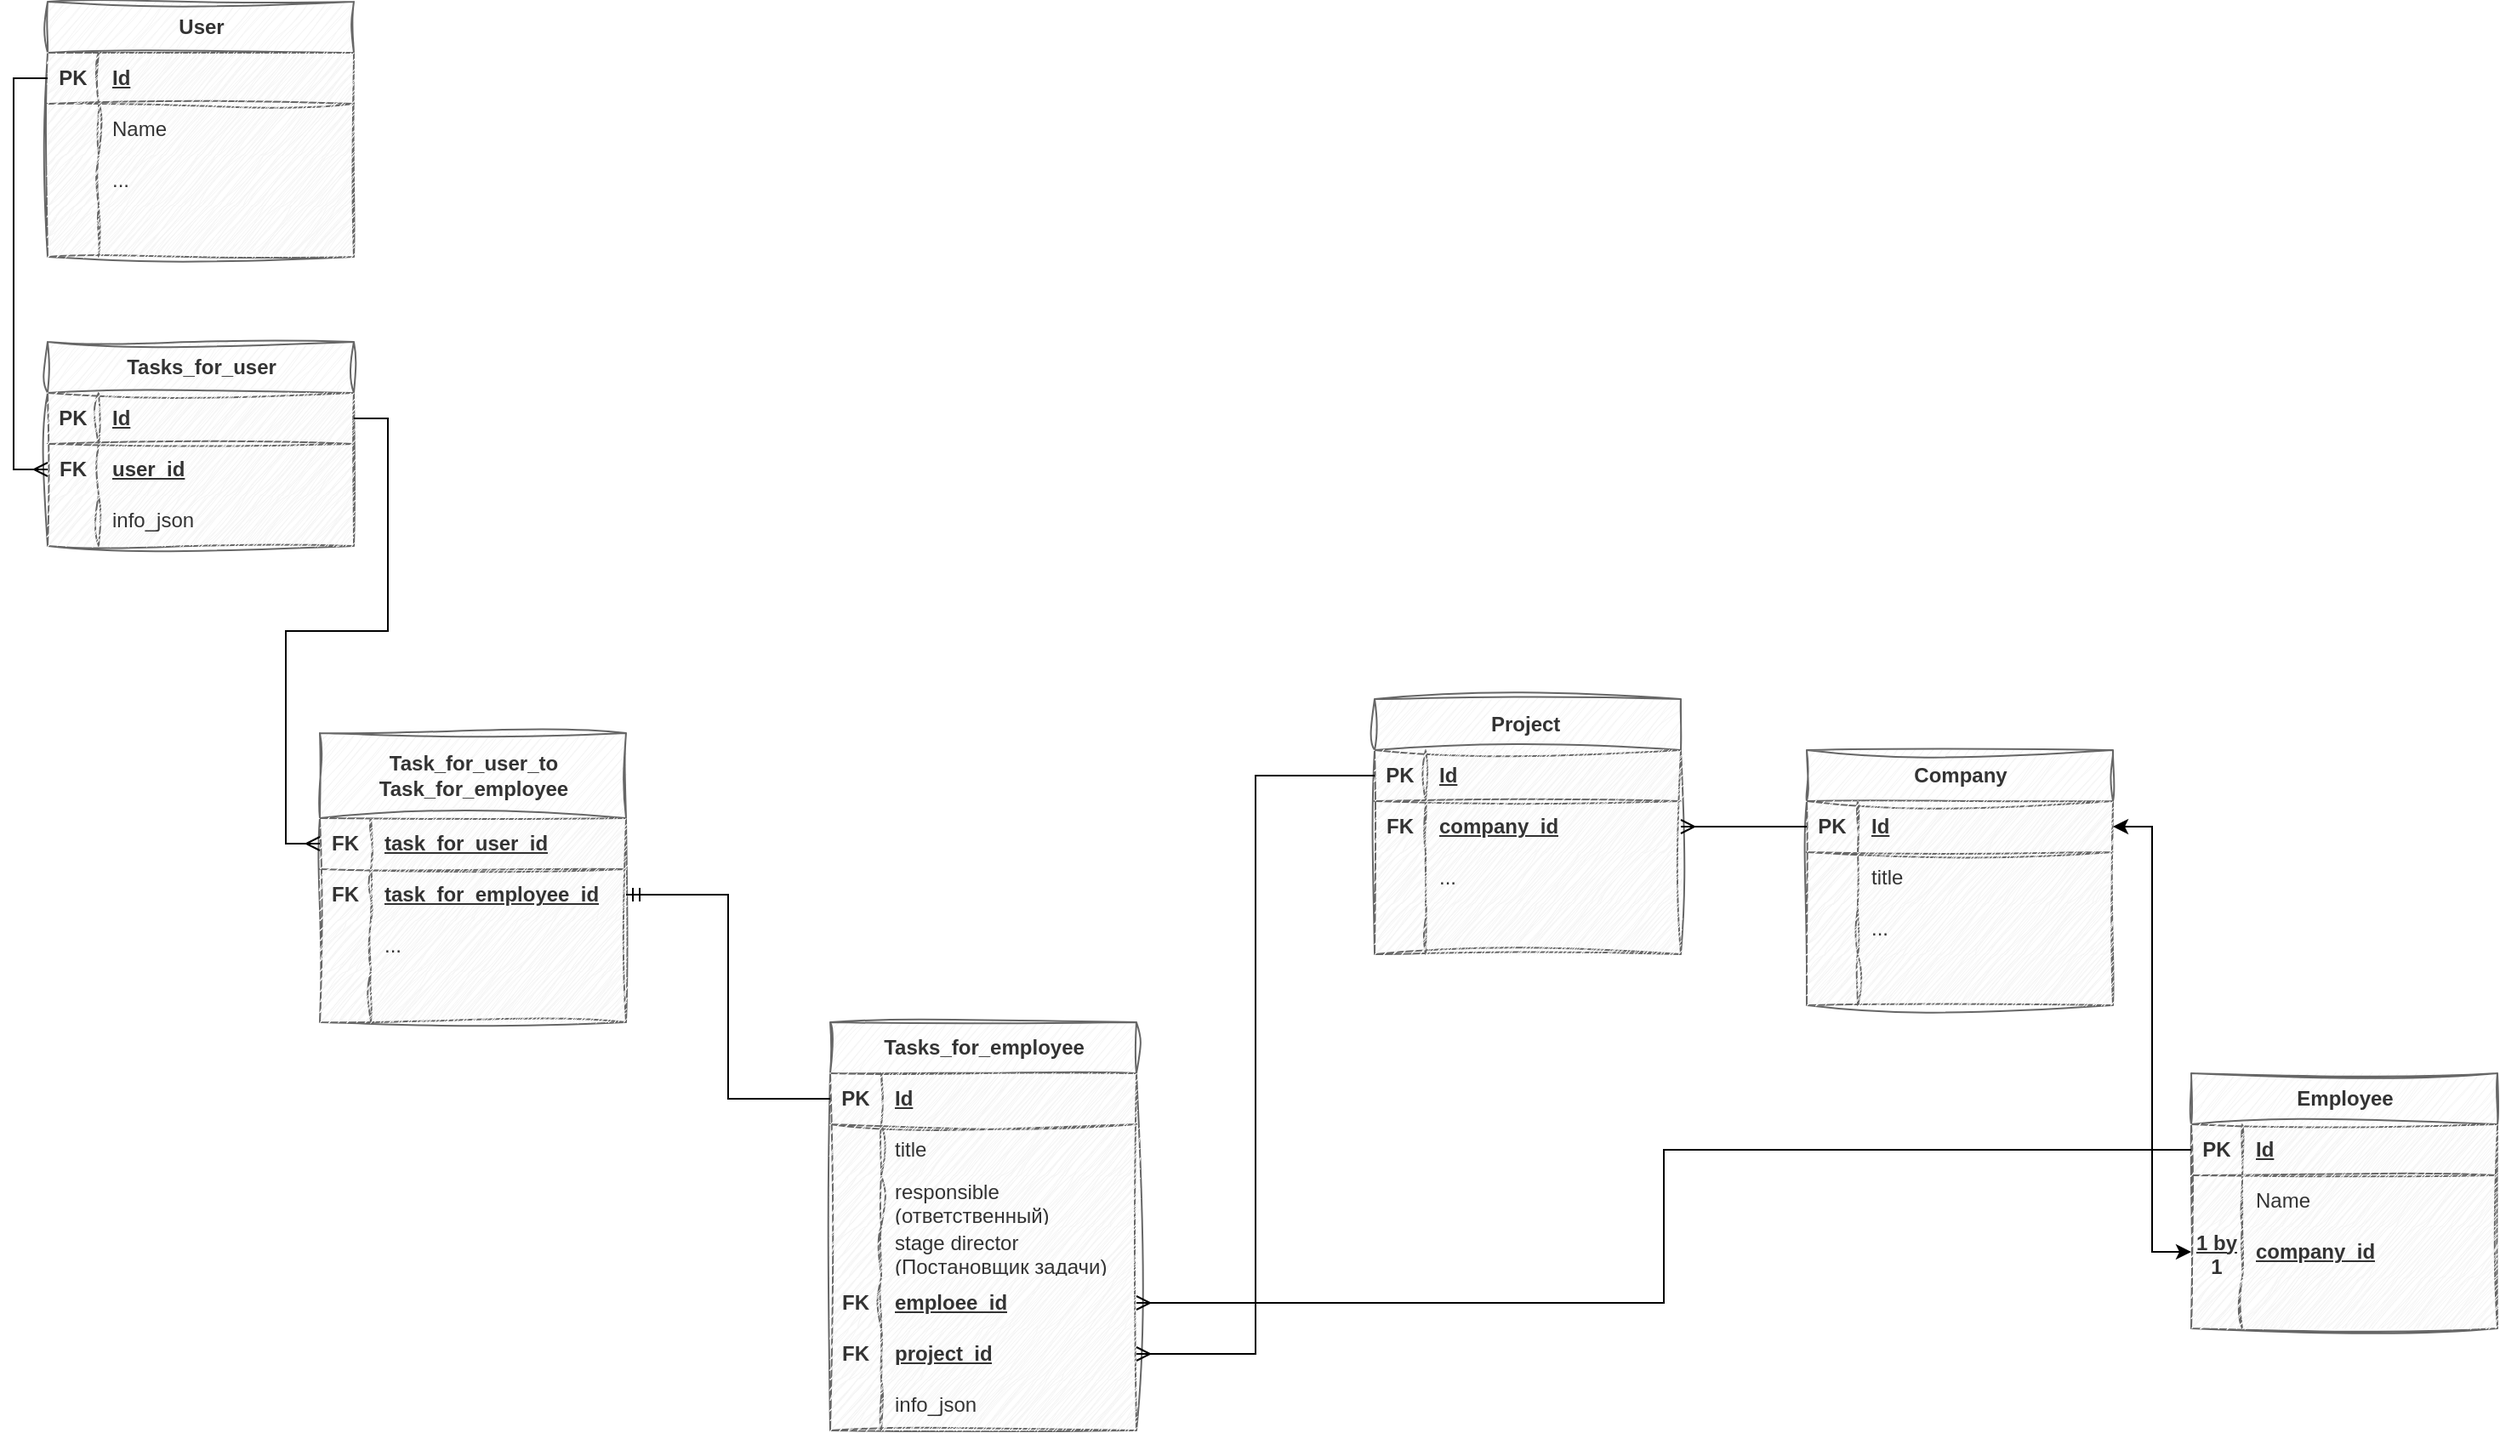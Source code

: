 <mxfile version="22.0.4" type="github">
  <diagram name="Страница — 1" id="aY2zGXCki5zvBB4E1I1_">
    <mxGraphModel dx="1877" dy="542" grid="1" gridSize="10" guides="1" tooltips="1" connect="1" arrows="1" fold="1" page="1" pageScale="1" pageWidth="827" pageHeight="1169" math="0" shadow="0">
      <root>
        <mxCell id="0" />
        <mxCell id="1" parent="0" />
        <mxCell id="N_8_Af2XxbxDRLDLSH2c-1" value="User" style="shape=table;startSize=30;container=1;collapsible=1;childLayout=tableLayout;fixedRows=1;rowLines=0;fontStyle=1;align=center;resizeLast=1;html=1;fillColor=#f5f5f5;fontColor=#333333;strokeColor=#666666;sketch=1;curveFitting=1;jiggle=2;" parent="1" vertex="1">
          <mxGeometry x="-800" y="40" width="180" height="150" as="geometry" />
        </mxCell>
        <mxCell id="N_8_Af2XxbxDRLDLSH2c-2" value="" style="shape=tableRow;horizontal=0;startSize=0;swimlaneHead=0;swimlaneBody=0;collapsible=0;dropTarget=0;points=[[0,0.5],[1,0.5]];portConstraint=eastwest;top=0;left=0;right=0;bottom=1;fillColor=#f5f5f5;fontColor=#333333;strokeColor=#666666;sketch=1;curveFitting=1;jiggle=2;" parent="N_8_Af2XxbxDRLDLSH2c-1" vertex="1">
          <mxGeometry y="30" width="180" height="30" as="geometry" />
        </mxCell>
        <mxCell id="N_8_Af2XxbxDRLDLSH2c-3" value="PK" style="shape=partialRectangle;connectable=0;top=0;left=0;bottom=0;right=0;fontStyle=1;overflow=hidden;whiteSpace=wrap;html=1;fillColor=#f5f5f5;fontColor=#333333;strokeColor=#666666;sketch=1;curveFitting=1;jiggle=2;" parent="N_8_Af2XxbxDRLDLSH2c-2" vertex="1">
          <mxGeometry width="30" height="30" as="geometry">
            <mxRectangle width="30" height="30" as="alternateBounds" />
          </mxGeometry>
        </mxCell>
        <mxCell id="N_8_Af2XxbxDRLDLSH2c-4" value="Id" style="shape=partialRectangle;connectable=0;top=0;left=0;bottom=0;right=0;align=left;spacingLeft=6;fontStyle=5;overflow=hidden;whiteSpace=wrap;html=1;fillColor=#f5f5f5;fontColor=#333333;strokeColor=#666666;sketch=1;curveFitting=1;jiggle=2;" parent="N_8_Af2XxbxDRLDLSH2c-2" vertex="1">
          <mxGeometry x="30" width="150" height="30" as="geometry">
            <mxRectangle width="150" height="30" as="alternateBounds" />
          </mxGeometry>
        </mxCell>
        <mxCell id="N_8_Af2XxbxDRLDLSH2c-5" value="" style="shape=tableRow;horizontal=0;startSize=0;swimlaneHead=0;swimlaneBody=0;collapsible=0;dropTarget=0;points=[[0,0.5],[1,0.5]];portConstraint=eastwest;top=0;left=0;right=0;bottom=0;fillColor=#f5f5f5;fontColor=#333333;strokeColor=#666666;sketch=1;curveFitting=1;jiggle=2;" parent="N_8_Af2XxbxDRLDLSH2c-1" vertex="1">
          <mxGeometry y="60" width="180" height="30" as="geometry" />
        </mxCell>
        <mxCell id="N_8_Af2XxbxDRLDLSH2c-6" value="" style="shape=partialRectangle;connectable=0;top=0;left=0;bottom=0;right=0;editable=1;overflow=hidden;whiteSpace=wrap;html=1;fillColor=#f5f5f5;fontColor=#333333;strokeColor=#666666;sketch=1;curveFitting=1;jiggle=2;" parent="N_8_Af2XxbxDRLDLSH2c-5" vertex="1">
          <mxGeometry width="30" height="30" as="geometry">
            <mxRectangle width="30" height="30" as="alternateBounds" />
          </mxGeometry>
        </mxCell>
        <mxCell id="N_8_Af2XxbxDRLDLSH2c-7" value="Name&amp;nbsp;" style="shape=partialRectangle;connectable=0;top=0;left=0;bottom=0;right=0;align=left;spacingLeft=6;overflow=hidden;whiteSpace=wrap;html=1;fillColor=#f5f5f5;fontColor=#333333;strokeColor=#666666;sketch=1;curveFitting=1;jiggle=2;" parent="N_8_Af2XxbxDRLDLSH2c-5" vertex="1">
          <mxGeometry x="30" width="150" height="30" as="geometry">
            <mxRectangle width="150" height="30" as="alternateBounds" />
          </mxGeometry>
        </mxCell>
        <mxCell id="N_8_Af2XxbxDRLDLSH2c-8" value="" style="shape=tableRow;horizontal=0;startSize=0;swimlaneHead=0;swimlaneBody=0;collapsible=0;dropTarget=0;points=[[0,0.5],[1,0.5]];portConstraint=eastwest;top=0;left=0;right=0;bottom=0;fillColor=#f5f5f5;fontColor=#333333;strokeColor=#666666;sketch=1;curveFitting=1;jiggle=2;" parent="N_8_Af2XxbxDRLDLSH2c-1" vertex="1">
          <mxGeometry y="90" width="180" height="30" as="geometry" />
        </mxCell>
        <mxCell id="N_8_Af2XxbxDRLDLSH2c-9" value="" style="shape=partialRectangle;connectable=0;top=0;left=0;bottom=0;right=0;editable=1;overflow=hidden;whiteSpace=wrap;html=1;fillColor=#f5f5f5;fontColor=#333333;strokeColor=#666666;sketch=1;curveFitting=1;jiggle=2;" parent="N_8_Af2XxbxDRLDLSH2c-8" vertex="1">
          <mxGeometry width="30" height="30" as="geometry">
            <mxRectangle width="30" height="30" as="alternateBounds" />
          </mxGeometry>
        </mxCell>
        <mxCell id="N_8_Af2XxbxDRLDLSH2c-10" value="..." style="shape=partialRectangle;connectable=0;top=0;left=0;bottom=0;right=0;align=left;spacingLeft=6;overflow=hidden;whiteSpace=wrap;html=1;fillColor=#f5f5f5;fontColor=#333333;strokeColor=#666666;sketch=1;curveFitting=1;jiggle=2;" parent="N_8_Af2XxbxDRLDLSH2c-8" vertex="1">
          <mxGeometry x="30" width="150" height="30" as="geometry">
            <mxRectangle width="150" height="30" as="alternateBounds" />
          </mxGeometry>
        </mxCell>
        <mxCell id="N_8_Af2XxbxDRLDLSH2c-11" value="" style="shape=tableRow;horizontal=0;startSize=0;swimlaneHead=0;swimlaneBody=0;collapsible=0;dropTarget=0;points=[[0,0.5],[1,0.5]];portConstraint=eastwest;top=0;left=0;right=0;bottom=0;fillColor=#f5f5f5;fontColor=#333333;strokeColor=#666666;sketch=1;curveFitting=1;jiggle=2;" parent="N_8_Af2XxbxDRLDLSH2c-1" vertex="1">
          <mxGeometry y="120" width="180" height="30" as="geometry" />
        </mxCell>
        <mxCell id="N_8_Af2XxbxDRLDLSH2c-12" value="" style="shape=partialRectangle;connectable=0;top=0;left=0;bottom=0;right=0;editable=1;overflow=hidden;whiteSpace=wrap;html=1;fillColor=#f5f5f5;fontColor=#333333;strokeColor=#666666;sketch=1;curveFitting=1;jiggle=2;" parent="N_8_Af2XxbxDRLDLSH2c-11" vertex="1">
          <mxGeometry width="30" height="30" as="geometry">
            <mxRectangle width="30" height="30" as="alternateBounds" />
          </mxGeometry>
        </mxCell>
        <mxCell id="N_8_Af2XxbxDRLDLSH2c-13" value="" style="shape=partialRectangle;connectable=0;top=0;left=0;bottom=0;right=0;align=left;spacingLeft=6;overflow=hidden;whiteSpace=wrap;html=1;fillColor=#f5f5f5;fontColor=#333333;strokeColor=#666666;sketch=1;curveFitting=1;jiggle=2;" parent="N_8_Af2XxbxDRLDLSH2c-11" vertex="1">
          <mxGeometry x="30" width="150" height="30" as="geometry">
            <mxRectangle width="150" height="30" as="alternateBounds" />
          </mxGeometry>
        </mxCell>
        <mxCell id="N_8_Af2XxbxDRLDLSH2c-14" value="Company" style="shape=table;startSize=30;container=1;collapsible=1;childLayout=tableLayout;fixedRows=1;rowLines=0;fontStyle=1;align=center;resizeLast=1;html=1;fillColor=#f5f5f5;fontColor=#333333;strokeColor=#666666;sketch=1;curveFitting=1;jiggle=2;" parent="1" vertex="1">
          <mxGeometry x="234" y="480" width="180" height="150" as="geometry" />
        </mxCell>
        <mxCell id="N_8_Af2XxbxDRLDLSH2c-15" value="" style="shape=tableRow;horizontal=0;startSize=0;swimlaneHead=0;swimlaneBody=0;collapsible=0;dropTarget=0;points=[[0,0.5],[1,0.5]];portConstraint=eastwest;top=0;left=0;right=0;bottom=1;fillColor=#f5f5f5;fontColor=#333333;strokeColor=#666666;sketch=1;curveFitting=1;jiggle=2;" parent="N_8_Af2XxbxDRLDLSH2c-14" vertex="1">
          <mxGeometry y="30" width="180" height="30" as="geometry" />
        </mxCell>
        <mxCell id="N_8_Af2XxbxDRLDLSH2c-16" value="PK" style="shape=partialRectangle;connectable=0;top=0;left=0;bottom=0;right=0;fontStyle=1;overflow=hidden;whiteSpace=wrap;html=1;fillColor=#f5f5f5;fontColor=#333333;strokeColor=#666666;sketch=1;curveFitting=1;jiggle=2;" parent="N_8_Af2XxbxDRLDLSH2c-15" vertex="1">
          <mxGeometry width="30" height="30" as="geometry">
            <mxRectangle width="30" height="30" as="alternateBounds" />
          </mxGeometry>
        </mxCell>
        <mxCell id="N_8_Af2XxbxDRLDLSH2c-17" value="Id" style="shape=partialRectangle;connectable=0;top=0;left=0;bottom=0;right=0;align=left;spacingLeft=6;fontStyle=5;overflow=hidden;whiteSpace=wrap;html=1;fillColor=#f5f5f5;fontColor=#333333;strokeColor=#666666;sketch=1;curveFitting=1;jiggle=2;" parent="N_8_Af2XxbxDRLDLSH2c-15" vertex="1">
          <mxGeometry x="30" width="150" height="30" as="geometry">
            <mxRectangle width="150" height="30" as="alternateBounds" />
          </mxGeometry>
        </mxCell>
        <mxCell id="N_8_Af2XxbxDRLDLSH2c-18" value="" style="shape=tableRow;horizontal=0;startSize=0;swimlaneHead=0;swimlaneBody=0;collapsible=0;dropTarget=0;points=[[0,0.5],[1,0.5]];portConstraint=eastwest;top=0;left=0;right=0;bottom=0;fillColor=#f5f5f5;fontColor=#333333;strokeColor=#666666;sketch=1;curveFitting=1;jiggle=2;" parent="N_8_Af2XxbxDRLDLSH2c-14" vertex="1">
          <mxGeometry y="60" width="180" height="30" as="geometry" />
        </mxCell>
        <mxCell id="N_8_Af2XxbxDRLDLSH2c-19" value="" style="shape=partialRectangle;connectable=0;top=0;left=0;bottom=0;right=0;editable=1;overflow=hidden;whiteSpace=wrap;html=1;fillColor=#f5f5f5;fontColor=#333333;strokeColor=#666666;sketch=1;curveFitting=1;jiggle=2;" parent="N_8_Af2XxbxDRLDLSH2c-18" vertex="1">
          <mxGeometry width="30" height="30" as="geometry">
            <mxRectangle width="30" height="30" as="alternateBounds" />
          </mxGeometry>
        </mxCell>
        <mxCell id="N_8_Af2XxbxDRLDLSH2c-20" value="title" style="shape=partialRectangle;connectable=0;top=0;left=0;bottom=0;right=0;align=left;spacingLeft=6;overflow=hidden;whiteSpace=wrap;html=1;fillColor=#f5f5f5;fontColor=#333333;strokeColor=#666666;sketch=1;curveFitting=1;jiggle=2;" parent="N_8_Af2XxbxDRLDLSH2c-18" vertex="1">
          <mxGeometry x="30" width="150" height="30" as="geometry">
            <mxRectangle width="150" height="30" as="alternateBounds" />
          </mxGeometry>
        </mxCell>
        <mxCell id="N_8_Af2XxbxDRLDLSH2c-21" value="" style="shape=tableRow;horizontal=0;startSize=0;swimlaneHead=0;swimlaneBody=0;collapsible=0;dropTarget=0;points=[[0,0.5],[1,0.5]];portConstraint=eastwest;top=0;left=0;right=0;bottom=0;fillColor=#f5f5f5;fontColor=#333333;strokeColor=#666666;sketch=1;curveFitting=1;jiggle=2;" parent="N_8_Af2XxbxDRLDLSH2c-14" vertex="1">
          <mxGeometry y="90" width="180" height="30" as="geometry" />
        </mxCell>
        <mxCell id="N_8_Af2XxbxDRLDLSH2c-22" value="" style="shape=partialRectangle;connectable=0;top=0;left=0;bottom=0;right=0;editable=1;overflow=hidden;whiteSpace=wrap;html=1;fillColor=#f5f5f5;fontColor=#333333;strokeColor=#666666;sketch=1;curveFitting=1;jiggle=2;" parent="N_8_Af2XxbxDRLDLSH2c-21" vertex="1">
          <mxGeometry width="30" height="30" as="geometry">
            <mxRectangle width="30" height="30" as="alternateBounds" />
          </mxGeometry>
        </mxCell>
        <mxCell id="N_8_Af2XxbxDRLDLSH2c-23" value="..." style="shape=partialRectangle;connectable=0;top=0;left=0;bottom=0;right=0;align=left;spacingLeft=6;overflow=hidden;whiteSpace=wrap;html=1;fillColor=#f5f5f5;fontColor=#333333;strokeColor=#666666;sketch=1;curveFitting=1;jiggle=2;" parent="N_8_Af2XxbxDRLDLSH2c-21" vertex="1">
          <mxGeometry x="30" width="150" height="30" as="geometry">
            <mxRectangle width="150" height="30" as="alternateBounds" />
          </mxGeometry>
        </mxCell>
        <mxCell id="N_8_Af2XxbxDRLDLSH2c-24" value="" style="shape=tableRow;horizontal=0;startSize=0;swimlaneHead=0;swimlaneBody=0;collapsible=0;dropTarget=0;points=[[0,0.5],[1,0.5]];portConstraint=eastwest;top=0;left=0;right=0;bottom=0;fillColor=#f5f5f5;fontColor=#333333;strokeColor=#666666;sketch=1;curveFitting=1;jiggle=2;" parent="N_8_Af2XxbxDRLDLSH2c-14" vertex="1">
          <mxGeometry y="120" width="180" height="30" as="geometry" />
        </mxCell>
        <mxCell id="N_8_Af2XxbxDRLDLSH2c-25" value="" style="shape=partialRectangle;connectable=0;top=0;left=0;bottom=0;right=0;editable=1;overflow=hidden;whiteSpace=wrap;html=1;fillColor=#f5f5f5;fontColor=#333333;strokeColor=#666666;sketch=1;curveFitting=1;jiggle=2;" parent="N_8_Af2XxbxDRLDLSH2c-24" vertex="1">
          <mxGeometry width="30" height="30" as="geometry">
            <mxRectangle width="30" height="30" as="alternateBounds" />
          </mxGeometry>
        </mxCell>
        <mxCell id="N_8_Af2XxbxDRLDLSH2c-26" value="" style="shape=partialRectangle;connectable=0;top=0;left=0;bottom=0;right=0;align=left;spacingLeft=6;overflow=hidden;whiteSpace=wrap;html=1;fillColor=#f5f5f5;fontColor=#333333;strokeColor=#666666;sketch=1;curveFitting=1;jiggle=2;" parent="N_8_Af2XxbxDRLDLSH2c-24" vertex="1">
          <mxGeometry x="30" width="150" height="30" as="geometry">
            <mxRectangle width="150" height="30" as="alternateBounds" />
          </mxGeometry>
        </mxCell>
        <mxCell id="N_8_Af2XxbxDRLDLSH2c-50" value="Tasks_for_user" style="shape=table;startSize=30;container=1;collapsible=1;childLayout=tableLayout;fixedRows=1;rowLines=0;fontStyle=1;align=center;resizeLast=1;html=1;fillColor=#f5f5f5;fontColor=#333333;strokeColor=#666666;sketch=1;curveFitting=1;jiggle=2;" parent="1" vertex="1">
          <mxGeometry x="-800" y="240" width="180" height="120" as="geometry" />
        </mxCell>
        <mxCell id="N_8_Af2XxbxDRLDLSH2c-51" value="" style="shape=tableRow;horizontal=0;startSize=0;swimlaneHead=0;swimlaneBody=0;collapsible=0;dropTarget=0;points=[[0,0.5],[1,0.5]];portConstraint=eastwest;top=0;left=0;right=0;bottom=1;fillColor=#f5f5f5;fontColor=#333333;strokeColor=#666666;sketch=1;curveFitting=1;jiggle=2;" parent="N_8_Af2XxbxDRLDLSH2c-50" vertex="1">
          <mxGeometry y="30" width="180" height="30" as="geometry" />
        </mxCell>
        <mxCell id="N_8_Af2XxbxDRLDLSH2c-52" value="PK" style="shape=partialRectangle;connectable=0;top=0;left=0;bottom=0;right=0;fontStyle=1;overflow=hidden;whiteSpace=wrap;html=1;fillColor=#f5f5f5;fontColor=#333333;strokeColor=#666666;sketch=1;curveFitting=1;jiggle=2;" parent="N_8_Af2XxbxDRLDLSH2c-51" vertex="1">
          <mxGeometry width="30" height="30" as="geometry">
            <mxRectangle width="30" height="30" as="alternateBounds" />
          </mxGeometry>
        </mxCell>
        <mxCell id="N_8_Af2XxbxDRLDLSH2c-53" value="Id" style="shape=partialRectangle;connectable=0;top=0;left=0;bottom=0;right=0;align=left;spacingLeft=6;fontStyle=5;overflow=hidden;whiteSpace=wrap;html=1;fillColor=#f5f5f5;fontColor=#333333;strokeColor=#666666;sketch=1;curveFitting=1;jiggle=2;" parent="N_8_Af2XxbxDRLDLSH2c-51" vertex="1">
          <mxGeometry x="30" width="150" height="30" as="geometry">
            <mxRectangle width="150" height="30" as="alternateBounds" />
          </mxGeometry>
        </mxCell>
        <mxCell id="N_8_Af2XxbxDRLDLSH2c-92" value="" style="shape=tableRow;horizontal=0;startSize=0;swimlaneHead=0;swimlaneBody=0;collapsible=0;dropTarget=0;points=[[0,0.5],[1,0.5]];portConstraint=eastwest;top=0;left=0;right=0;bottom=0;fillColor=#f5f5f5;fontColor=#333333;strokeColor=#666666;sketch=1;curveFitting=1;jiggle=2;" parent="N_8_Af2XxbxDRLDLSH2c-50" vertex="1">
          <mxGeometry y="60" width="180" height="30" as="geometry" />
        </mxCell>
        <mxCell id="N_8_Af2XxbxDRLDLSH2c-93" value="&lt;b&gt;FK&lt;/b&gt;" style="shape=partialRectangle;connectable=0;top=0;left=0;bottom=0;right=0;editable=1;overflow=hidden;whiteSpace=wrap;html=1;fillColor=#f5f5f5;fontColor=#333333;strokeColor=#666666;sketch=1;curveFitting=1;jiggle=2;" parent="N_8_Af2XxbxDRLDLSH2c-92" vertex="1">
          <mxGeometry width="30" height="30" as="geometry">
            <mxRectangle width="30" height="30" as="alternateBounds" />
          </mxGeometry>
        </mxCell>
        <mxCell id="N_8_Af2XxbxDRLDLSH2c-94" value="&lt;b&gt;&lt;u&gt;user_id&lt;/u&gt;&lt;/b&gt;" style="shape=partialRectangle;connectable=0;top=0;left=0;bottom=0;right=0;align=left;spacingLeft=6;overflow=hidden;whiteSpace=wrap;html=1;fillColor=#f5f5f5;fontColor=#333333;strokeColor=#666666;sketch=1;curveFitting=1;jiggle=2;" parent="N_8_Af2XxbxDRLDLSH2c-92" vertex="1">
          <mxGeometry x="30" width="150" height="30" as="geometry">
            <mxRectangle width="150" height="30" as="alternateBounds" />
          </mxGeometry>
        </mxCell>
        <mxCell id="N_8_Af2XxbxDRLDLSH2c-95" value="" style="shape=tableRow;horizontal=0;startSize=0;swimlaneHead=0;swimlaneBody=0;collapsible=0;dropTarget=0;points=[[0,0.5],[1,0.5]];portConstraint=eastwest;top=0;left=0;right=0;bottom=0;fillColor=#f5f5f5;fontColor=#333333;strokeColor=#666666;sketch=1;curveFitting=1;jiggle=2;" parent="N_8_Af2XxbxDRLDLSH2c-50" vertex="1">
          <mxGeometry y="90" width="180" height="30" as="geometry" />
        </mxCell>
        <mxCell id="N_8_Af2XxbxDRLDLSH2c-96" value="" style="shape=partialRectangle;connectable=0;top=0;left=0;bottom=0;right=0;editable=1;overflow=hidden;whiteSpace=wrap;html=1;fillColor=#f5f5f5;fontColor=#333333;strokeColor=#666666;sketch=1;curveFitting=1;jiggle=2;" parent="N_8_Af2XxbxDRLDLSH2c-95" vertex="1">
          <mxGeometry width="30" height="30" as="geometry">
            <mxRectangle width="30" height="30" as="alternateBounds" />
          </mxGeometry>
        </mxCell>
        <mxCell id="N_8_Af2XxbxDRLDLSH2c-97" value="info_json" style="shape=partialRectangle;connectable=0;top=0;left=0;bottom=0;right=0;align=left;spacingLeft=6;overflow=hidden;whiteSpace=wrap;html=1;fillColor=#f5f5f5;fontColor=#333333;strokeColor=#666666;sketch=1;curveFitting=1;jiggle=2;" parent="N_8_Af2XxbxDRLDLSH2c-95" vertex="1">
          <mxGeometry x="30" width="150" height="30" as="geometry">
            <mxRectangle width="150" height="30" as="alternateBounds" />
          </mxGeometry>
        </mxCell>
        <mxCell id="N_8_Af2XxbxDRLDLSH2c-111" value="Task_for_user_to&lt;br&gt;Task_for_employee" style="shape=table;startSize=50;container=1;collapsible=1;childLayout=tableLayout;fixedRows=1;rowLines=0;fontStyle=1;align=center;resizeLast=1;html=1;fillColor=#f5f5f5;fontColor=#333333;strokeColor=#666666;sketch=1;curveFitting=1;jiggle=2;" parent="1" vertex="1">
          <mxGeometry x="-640" y="470" width="180" height="170" as="geometry" />
        </mxCell>
        <mxCell id="N_8_Af2XxbxDRLDLSH2c-112" value="" style="shape=tableRow;horizontal=0;startSize=0;swimlaneHead=0;swimlaneBody=0;collapsible=0;dropTarget=0;points=[[0,0.5],[1,0.5]];portConstraint=eastwest;top=0;left=0;right=0;bottom=1;fillColor=#f5f5f5;fontColor=#333333;strokeColor=#666666;sketch=1;curveFitting=1;jiggle=2;" parent="N_8_Af2XxbxDRLDLSH2c-111" vertex="1">
          <mxGeometry y="50" width="180" height="30" as="geometry" />
        </mxCell>
        <mxCell id="N_8_Af2XxbxDRLDLSH2c-113" value="FK" style="shape=partialRectangle;connectable=0;top=0;left=0;bottom=0;right=0;fontStyle=1;overflow=hidden;whiteSpace=wrap;html=1;fillColor=#f5f5f5;fontColor=#333333;strokeColor=#666666;sketch=1;curveFitting=1;jiggle=2;" parent="N_8_Af2XxbxDRLDLSH2c-112" vertex="1">
          <mxGeometry width="30" height="30" as="geometry">
            <mxRectangle width="30" height="30" as="alternateBounds" />
          </mxGeometry>
        </mxCell>
        <mxCell id="N_8_Af2XxbxDRLDLSH2c-114" value="task_for_user_id" style="shape=partialRectangle;connectable=0;top=0;left=0;bottom=0;right=0;align=left;spacingLeft=6;fontStyle=5;overflow=hidden;whiteSpace=wrap;html=1;fillColor=#f5f5f5;fontColor=#333333;strokeColor=#666666;sketch=1;curveFitting=1;jiggle=2;" parent="N_8_Af2XxbxDRLDLSH2c-112" vertex="1">
          <mxGeometry x="30" width="150" height="30" as="geometry">
            <mxRectangle width="150" height="30" as="alternateBounds" />
          </mxGeometry>
        </mxCell>
        <mxCell id="N_8_Af2XxbxDRLDLSH2c-115" value="" style="shape=tableRow;horizontal=0;startSize=0;swimlaneHead=0;swimlaneBody=0;collapsible=0;dropTarget=0;points=[[0,0.5],[1,0.5]];portConstraint=eastwest;top=0;left=0;right=0;bottom=0;fillColor=#f5f5f5;fontColor=#333333;strokeColor=#666666;sketch=1;curveFitting=1;jiggle=2;" parent="N_8_Af2XxbxDRLDLSH2c-111" vertex="1">
          <mxGeometry y="80" width="180" height="30" as="geometry" />
        </mxCell>
        <mxCell id="N_8_Af2XxbxDRLDLSH2c-116" value="&lt;b&gt;FK&lt;/b&gt;" style="shape=partialRectangle;connectable=0;top=0;left=0;bottom=0;right=0;editable=1;overflow=hidden;whiteSpace=wrap;html=1;fillColor=#f5f5f5;fontColor=#333333;strokeColor=#666666;sketch=1;curveFitting=1;jiggle=2;" parent="N_8_Af2XxbxDRLDLSH2c-115" vertex="1">
          <mxGeometry width="30" height="30" as="geometry">
            <mxRectangle width="30" height="30" as="alternateBounds" />
          </mxGeometry>
        </mxCell>
        <mxCell id="N_8_Af2XxbxDRLDLSH2c-117" value="&lt;b&gt;&lt;u&gt;task_for_employee_id&lt;/u&gt;&lt;/b&gt;" style="shape=partialRectangle;connectable=0;top=0;left=0;bottom=0;right=0;align=left;spacingLeft=6;overflow=hidden;whiteSpace=wrap;html=1;fillColor=#f5f5f5;fontColor=#333333;strokeColor=#666666;sketch=1;curveFitting=1;jiggle=2;" parent="N_8_Af2XxbxDRLDLSH2c-115" vertex="1">
          <mxGeometry x="30" width="150" height="30" as="geometry">
            <mxRectangle width="150" height="30" as="alternateBounds" />
          </mxGeometry>
        </mxCell>
        <mxCell id="N_8_Af2XxbxDRLDLSH2c-118" value="" style="shape=tableRow;horizontal=0;startSize=0;swimlaneHead=0;swimlaneBody=0;collapsible=0;dropTarget=0;points=[[0,0.5],[1,0.5]];portConstraint=eastwest;top=0;left=0;right=0;bottom=0;fillColor=#f5f5f5;fontColor=#333333;strokeColor=#666666;sketch=1;curveFitting=1;jiggle=2;" parent="N_8_Af2XxbxDRLDLSH2c-111" vertex="1">
          <mxGeometry y="110" width="180" height="30" as="geometry" />
        </mxCell>
        <mxCell id="N_8_Af2XxbxDRLDLSH2c-119" value="" style="shape=partialRectangle;connectable=0;top=0;left=0;bottom=0;right=0;editable=1;overflow=hidden;whiteSpace=wrap;html=1;fillColor=#f5f5f5;fontColor=#333333;strokeColor=#666666;sketch=1;curveFitting=1;jiggle=2;" parent="N_8_Af2XxbxDRLDLSH2c-118" vertex="1">
          <mxGeometry width="30" height="30" as="geometry">
            <mxRectangle width="30" height="30" as="alternateBounds" />
          </mxGeometry>
        </mxCell>
        <mxCell id="N_8_Af2XxbxDRLDLSH2c-120" value="..." style="shape=partialRectangle;connectable=0;top=0;left=0;bottom=0;right=0;align=left;spacingLeft=6;overflow=hidden;whiteSpace=wrap;html=1;fillColor=#f5f5f5;fontColor=#333333;strokeColor=#666666;sketch=1;curveFitting=1;jiggle=2;" parent="N_8_Af2XxbxDRLDLSH2c-118" vertex="1">
          <mxGeometry x="30" width="150" height="30" as="geometry">
            <mxRectangle width="150" height="30" as="alternateBounds" />
          </mxGeometry>
        </mxCell>
        <mxCell id="N_8_Af2XxbxDRLDLSH2c-121" value="" style="shape=tableRow;horizontal=0;startSize=0;swimlaneHead=0;swimlaneBody=0;collapsible=0;dropTarget=0;points=[[0,0.5],[1,0.5]];portConstraint=eastwest;top=0;left=0;right=0;bottom=0;fillColor=#f5f5f5;fontColor=#333333;strokeColor=#666666;sketch=1;curveFitting=1;jiggle=2;" parent="N_8_Af2XxbxDRLDLSH2c-111" vertex="1">
          <mxGeometry y="140" width="180" height="30" as="geometry" />
        </mxCell>
        <mxCell id="N_8_Af2XxbxDRLDLSH2c-122" value="" style="shape=partialRectangle;connectable=0;top=0;left=0;bottom=0;right=0;editable=1;overflow=hidden;whiteSpace=wrap;html=1;fillColor=#f5f5f5;fontColor=#333333;strokeColor=#666666;sketch=1;curveFitting=1;jiggle=2;" parent="N_8_Af2XxbxDRLDLSH2c-121" vertex="1">
          <mxGeometry width="30" height="30" as="geometry">
            <mxRectangle width="30" height="30" as="alternateBounds" />
          </mxGeometry>
        </mxCell>
        <mxCell id="N_8_Af2XxbxDRLDLSH2c-123" value="" style="shape=partialRectangle;connectable=0;top=0;left=0;bottom=0;right=0;align=left;spacingLeft=6;overflow=hidden;whiteSpace=wrap;html=1;fillColor=#f5f5f5;fontColor=#333333;strokeColor=#666666;sketch=1;curveFitting=1;jiggle=2;" parent="N_8_Af2XxbxDRLDLSH2c-121" vertex="1">
          <mxGeometry x="30" width="150" height="30" as="geometry">
            <mxRectangle width="150" height="30" as="alternateBounds" />
          </mxGeometry>
        </mxCell>
        <mxCell id="N_8_Af2XxbxDRLDLSH2c-129" value="Project&amp;nbsp;" style="shape=table;startSize=30;container=1;collapsible=1;childLayout=tableLayout;fixedRows=1;rowLines=0;fontStyle=1;align=center;resizeLast=1;html=1;fillColor=#f5f5f5;fontColor=#333333;strokeColor=#666666;sketch=1;curveFitting=1;jiggle=2;" parent="1" vertex="1">
          <mxGeometry x="-20" y="450" width="180" height="150" as="geometry" />
        </mxCell>
        <mxCell id="N_8_Af2XxbxDRLDLSH2c-130" value="" style="shape=tableRow;horizontal=0;startSize=0;swimlaneHead=0;swimlaneBody=0;collapsible=0;dropTarget=0;points=[[0,0.5],[1,0.5]];portConstraint=eastwest;top=0;left=0;right=0;bottom=1;fillColor=#f5f5f5;fontColor=#333333;strokeColor=#666666;sketch=1;curveFitting=1;jiggle=2;" parent="N_8_Af2XxbxDRLDLSH2c-129" vertex="1">
          <mxGeometry y="30" width="180" height="30" as="geometry" />
        </mxCell>
        <mxCell id="N_8_Af2XxbxDRLDLSH2c-131" value="PK" style="shape=partialRectangle;connectable=0;top=0;left=0;bottom=0;right=0;fontStyle=1;overflow=hidden;whiteSpace=wrap;html=1;fillColor=#f5f5f5;fontColor=#333333;strokeColor=#666666;sketch=1;curveFitting=1;jiggle=2;" parent="N_8_Af2XxbxDRLDLSH2c-130" vertex="1">
          <mxGeometry width="30" height="30" as="geometry">
            <mxRectangle width="30" height="30" as="alternateBounds" />
          </mxGeometry>
        </mxCell>
        <mxCell id="N_8_Af2XxbxDRLDLSH2c-132" value="Id" style="shape=partialRectangle;connectable=0;top=0;left=0;bottom=0;right=0;align=left;spacingLeft=6;fontStyle=5;overflow=hidden;whiteSpace=wrap;html=1;fillColor=#f5f5f5;fontColor=#333333;strokeColor=#666666;sketch=1;curveFitting=1;jiggle=2;" parent="N_8_Af2XxbxDRLDLSH2c-130" vertex="1">
          <mxGeometry x="30" width="150" height="30" as="geometry">
            <mxRectangle width="150" height="30" as="alternateBounds" />
          </mxGeometry>
        </mxCell>
        <mxCell id="N_8_Af2XxbxDRLDLSH2c-133" value="" style="shape=tableRow;horizontal=0;startSize=0;swimlaneHead=0;swimlaneBody=0;collapsible=0;dropTarget=0;points=[[0,0.5],[1,0.5]];portConstraint=eastwest;top=0;left=0;right=0;bottom=0;fillColor=#f5f5f5;fontColor=#333333;strokeColor=#666666;sketch=1;curveFitting=1;jiggle=2;" parent="N_8_Af2XxbxDRLDLSH2c-129" vertex="1">
          <mxGeometry y="60" width="180" height="30" as="geometry" />
        </mxCell>
        <mxCell id="N_8_Af2XxbxDRLDLSH2c-134" value="&lt;b&gt;FK&lt;/b&gt;" style="shape=partialRectangle;connectable=0;top=0;left=0;bottom=0;right=0;editable=1;overflow=hidden;whiteSpace=wrap;html=1;fillColor=#f5f5f5;fontColor=#333333;strokeColor=#666666;sketch=1;curveFitting=1;jiggle=2;" parent="N_8_Af2XxbxDRLDLSH2c-133" vertex="1">
          <mxGeometry width="30" height="30" as="geometry">
            <mxRectangle width="30" height="30" as="alternateBounds" />
          </mxGeometry>
        </mxCell>
        <mxCell id="N_8_Af2XxbxDRLDLSH2c-135" value="&lt;b&gt;&lt;u&gt;company_id&lt;/u&gt;&lt;/b&gt;" style="shape=partialRectangle;connectable=0;top=0;left=0;bottom=0;right=0;align=left;spacingLeft=6;overflow=hidden;whiteSpace=wrap;html=1;fillColor=#f5f5f5;fontColor=#333333;strokeColor=#666666;sketch=1;curveFitting=1;jiggle=2;" parent="N_8_Af2XxbxDRLDLSH2c-133" vertex="1">
          <mxGeometry x="30" width="150" height="30" as="geometry">
            <mxRectangle width="150" height="30" as="alternateBounds" />
          </mxGeometry>
        </mxCell>
        <mxCell id="N_8_Af2XxbxDRLDLSH2c-136" value="" style="shape=tableRow;horizontal=0;startSize=0;swimlaneHead=0;swimlaneBody=0;collapsible=0;dropTarget=0;points=[[0,0.5],[1,0.5]];portConstraint=eastwest;top=0;left=0;right=0;bottom=0;fillColor=#f5f5f5;fontColor=#333333;strokeColor=#666666;sketch=1;curveFitting=1;jiggle=2;" parent="N_8_Af2XxbxDRLDLSH2c-129" vertex="1">
          <mxGeometry y="90" width="180" height="30" as="geometry" />
        </mxCell>
        <mxCell id="N_8_Af2XxbxDRLDLSH2c-137" value="" style="shape=partialRectangle;connectable=0;top=0;left=0;bottom=0;right=0;editable=1;overflow=hidden;whiteSpace=wrap;html=1;fillColor=#f5f5f5;fontColor=#333333;strokeColor=#666666;sketch=1;curveFitting=1;jiggle=2;" parent="N_8_Af2XxbxDRLDLSH2c-136" vertex="1">
          <mxGeometry width="30" height="30" as="geometry">
            <mxRectangle width="30" height="30" as="alternateBounds" />
          </mxGeometry>
        </mxCell>
        <mxCell id="N_8_Af2XxbxDRLDLSH2c-138" value="..." style="shape=partialRectangle;connectable=0;top=0;left=0;bottom=0;right=0;align=left;spacingLeft=6;overflow=hidden;whiteSpace=wrap;html=1;fillColor=#f5f5f5;fontColor=#333333;strokeColor=#666666;sketch=1;curveFitting=1;jiggle=2;" parent="N_8_Af2XxbxDRLDLSH2c-136" vertex="1">
          <mxGeometry x="30" width="150" height="30" as="geometry">
            <mxRectangle width="150" height="30" as="alternateBounds" />
          </mxGeometry>
        </mxCell>
        <mxCell id="N_8_Af2XxbxDRLDLSH2c-139" value="" style="shape=tableRow;horizontal=0;startSize=0;swimlaneHead=0;swimlaneBody=0;collapsible=0;dropTarget=0;points=[[0,0.5],[1,0.5]];portConstraint=eastwest;top=0;left=0;right=0;bottom=0;fillColor=#f5f5f5;fontColor=#333333;strokeColor=#666666;sketch=1;curveFitting=1;jiggle=2;" parent="N_8_Af2XxbxDRLDLSH2c-129" vertex="1">
          <mxGeometry y="120" width="180" height="30" as="geometry" />
        </mxCell>
        <mxCell id="N_8_Af2XxbxDRLDLSH2c-140" value="" style="shape=partialRectangle;connectable=0;top=0;left=0;bottom=0;right=0;editable=1;overflow=hidden;whiteSpace=wrap;html=1;fillColor=#f5f5f5;fontColor=#333333;strokeColor=#666666;sketch=1;curveFitting=1;jiggle=2;" parent="N_8_Af2XxbxDRLDLSH2c-139" vertex="1">
          <mxGeometry width="30" height="30" as="geometry">
            <mxRectangle width="30" height="30" as="alternateBounds" />
          </mxGeometry>
        </mxCell>
        <mxCell id="N_8_Af2XxbxDRLDLSH2c-141" value="" style="shape=partialRectangle;connectable=0;top=0;left=0;bottom=0;right=0;align=left;spacingLeft=6;overflow=hidden;whiteSpace=wrap;html=1;fillColor=#f5f5f5;fontColor=#333333;strokeColor=#666666;sketch=1;curveFitting=1;jiggle=2;" parent="N_8_Af2XxbxDRLDLSH2c-139" vertex="1">
          <mxGeometry x="30" width="150" height="30" as="geometry">
            <mxRectangle width="150" height="30" as="alternateBounds" />
          </mxGeometry>
        </mxCell>
        <mxCell id="N_8_Af2XxbxDRLDLSH2c-144" style="edgeStyle=orthogonalEdgeStyle;rounded=0;orthogonalLoop=1;jettySize=auto;html=1;entryX=1;entryY=0.5;entryDx=0;entryDy=0;endArrow=ERmany;endFill=0;" parent="1" source="N_8_Af2XxbxDRLDLSH2c-15" target="N_8_Af2XxbxDRLDLSH2c-133" edge="1">
          <mxGeometry relative="1" as="geometry" />
        </mxCell>
        <mxCell id="F6FM1SczQrT-OryDSkxw-5" value="Employee" style="shape=table;startSize=30;container=1;collapsible=1;childLayout=tableLayout;fixedRows=1;rowLines=0;fontStyle=1;align=center;resizeLast=1;html=1;fillColor=#f5f5f5;fontColor=#333333;strokeColor=#666666;sketch=1;curveFitting=1;jiggle=2;" vertex="1" parent="1">
          <mxGeometry x="460" y="670" width="180" height="150" as="geometry" />
        </mxCell>
        <mxCell id="F6FM1SczQrT-OryDSkxw-6" value="" style="shape=tableRow;horizontal=0;startSize=0;swimlaneHead=0;swimlaneBody=0;collapsible=0;dropTarget=0;points=[[0,0.5],[1,0.5]];portConstraint=eastwest;top=0;left=0;right=0;bottom=1;fillColor=#f5f5f5;fontColor=#333333;strokeColor=#666666;sketch=1;curveFitting=1;jiggle=2;" vertex="1" parent="F6FM1SczQrT-OryDSkxw-5">
          <mxGeometry y="30" width="180" height="30" as="geometry" />
        </mxCell>
        <mxCell id="F6FM1SczQrT-OryDSkxw-7" value="PK" style="shape=partialRectangle;connectable=0;top=0;left=0;bottom=0;right=0;fontStyle=1;overflow=hidden;whiteSpace=wrap;html=1;fillColor=#f5f5f5;fontColor=#333333;strokeColor=#666666;sketch=1;curveFitting=1;jiggle=2;" vertex="1" parent="F6FM1SczQrT-OryDSkxw-6">
          <mxGeometry width="30" height="30" as="geometry">
            <mxRectangle width="30" height="30" as="alternateBounds" />
          </mxGeometry>
        </mxCell>
        <mxCell id="F6FM1SczQrT-OryDSkxw-8" value="Id" style="shape=partialRectangle;connectable=0;top=0;left=0;bottom=0;right=0;align=left;spacingLeft=6;fontStyle=5;overflow=hidden;whiteSpace=wrap;html=1;fillColor=#f5f5f5;fontColor=#333333;strokeColor=#666666;sketch=1;curveFitting=1;jiggle=2;" vertex="1" parent="F6FM1SczQrT-OryDSkxw-6">
          <mxGeometry x="30" width="150" height="30" as="geometry">
            <mxRectangle width="150" height="30" as="alternateBounds" />
          </mxGeometry>
        </mxCell>
        <mxCell id="F6FM1SczQrT-OryDSkxw-9" value="" style="shape=tableRow;horizontal=0;startSize=0;swimlaneHead=0;swimlaneBody=0;collapsible=0;dropTarget=0;points=[[0,0.5],[1,0.5]];portConstraint=eastwest;top=0;left=0;right=0;bottom=0;fillColor=#f5f5f5;fontColor=#333333;strokeColor=#666666;sketch=1;curveFitting=1;jiggle=2;" vertex="1" parent="F6FM1SczQrT-OryDSkxw-5">
          <mxGeometry y="60" width="180" height="30" as="geometry" />
        </mxCell>
        <mxCell id="F6FM1SczQrT-OryDSkxw-10" value="" style="shape=partialRectangle;connectable=0;top=0;left=0;bottom=0;right=0;editable=1;overflow=hidden;whiteSpace=wrap;html=1;fillColor=#f5f5f5;fontColor=#333333;strokeColor=#666666;sketch=1;curveFitting=1;jiggle=2;" vertex="1" parent="F6FM1SczQrT-OryDSkxw-9">
          <mxGeometry width="30" height="30" as="geometry">
            <mxRectangle width="30" height="30" as="alternateBounds" />
          </mxGeometry>
        </mxCell>
        <mxCell id="F6FM1SczQrT-OryDSkxw-11" value="Name&amp;nbsp;" style="shape=partialRectangle;connectable=0;top=0;left=0;bottom=0;right=0;align=left;spacingLeft=6;overflow=hidden;whiteSpace=wrap;html=1;fillColor=#f5f5f5;fontColor=#333333;strokeColor=#666666;sketch=1;curveFitting=1;jiggle=2;" vertex="1" parent="F6FM1SczQrT-OryDSkxw-9">
          <mxGeometry x="30" width="150" height="30" as="geometry">
            <mxRectangle width="150" height="30" as="alternateBounds" />
          </mxGeometry>
        </mxCell>
        <mxCell id="F6FM1SczQrT-OryDSkxw-12" value="" style="shape=tableRow;horizontal=0;startSize=0;swimlaneHead=0;swimlaneBody=0;collapsible=0;dropTarget=0;points=[[0,0.5],[1,0.5]];portConstraint=eastwest;top=0;left=0;right=0;bottom=0;fillColor=#f5f5f5;fontColor=#333333;strokeColor=#666666;sketch=1;curveFitting=1;jiggle=2;" vertex="1" parent="F6FM1SczQrT-OryDSkxw-5">
          <mxGeometry y="90" width="180" height="30" as="geometry" />
        </mxCell>
        <mxCell id="F6FM1SczQrT-OryDSkxw-13" value="&lt;b&gt;&lt;u&gt;1 by 1&lt;/u&gt;&lt;/b&gt;" style="shape=partialRectangle;connectable=0;top=0;left=0;bottom=0;right=0;editable=1;overflow=hidden;whiteSpace=wrap;html=1;fillColor=#f5f5f5;fontColor=#333333;strokeColor=#666666;sketch=1;curveFitting=1;jiggle=2;" vertex="1" parent="F6FM1SczQrT-OryDSkxw-12">
          <mxGeometry width="30" height="30" as="geometry">
            <mxRectangle width="30" height="30" as="alternateBounds" />
          </mxGeometry>
        </mxCell>
        <mxCell id="F6FM1SczQrT-OryDSkxw-14" value="&lt;b&gt;&lt;u&gt;company_id&lt;/u&gt;&lt;/b&gt;" style="shape=partialRectangle;connectable=0;top=0;left=0;bottom=0;right=0;align=left;spacingLeft=6;overflow=hidden;whiteSpace=wrap;html=1;fillColor=#f5f5f5;fontColor=#333333;strokeColor=#666666;sketch=1;curveFitting=1;jiggle=2;" vertex="1" parent="F6FM1SczQrT-OryDSkxw-12">
          <mxGeometry x="30" width="150" height="30" as="geometry">
            <mxRectangle width="150" height="30" as="alternateBounds" />
          </mxGeometry>
        </mxCell>
        <mxCell id="F6FM1SczQrT-OryDSkxw-15" value="" style="shape=tableRow;horizontal=0;startSize=0;swimlaneHead=0;swimlaneBody=0;collapsible=0;dropTarget=0;points=[[0,0.5],[1,0.5]];portConstraint=eastwest;top=0;left=0;right=0;bottom=0;fillColor=#f5f5f5;fontColor=#333333;strokeColor=#666666;sketch=1;curveFitting=1;jiggle=2;" vertex="1" parent="F6FM1SczQrT-OryDSkxw-5">
          <mxGeometry y="120" width="180" height="30" as="geometry" />
        </mxCell>
        <mxCell id="F6FM1SczQrT-OryDSkxw-16" value="" style="shape=partialRectangle;connectable=0;top=0;left=0;bottom=0;right=0;editable=1;overflow=hidden;whiteSpace=wrap;html=1;fillColor=#f5f5f5;fontColor=#333333;strokeColor=#666666;sketch=1;curveFitting=1;jiggle=2;" vertex="1" parent="F6FM1SczQrT-OryDSkxw-15">
          <mxGeometry width="30" height="30" as="geometry">
            <mxRectangle width="30" height="30" as="alternateBounds" />
          </mxGeometry>
        </mxCell>
        <mxCell id="F6FM1SczQrT-OryDSkxw-17" value="" style="shape=partialRectangle;connectable=0;top=0;left=0;bottom=0;right=0;align=left;spacingLeft=6;overflow=hidden;whiteSpace=wrap;html=1;fillColor=#f5f5f5;fontColor=#333333;strokeColor=#666666;sketch=1;curveFitting=1;jiggle=2;" vertex="1" parent="F6FM1SczQrT-OryDSkxw-15">
          <mxGeometry x="30" width="150" height="30" as="geometry">
            <mxRectangle width="150" height="30" as="alternateBounds" />
          </mxGeometry>
        </mxCell>
        <mxCell id="F6FM1SczQrT-OryDSkxw-32" style="edgeStyle=orthogonalEdgeStyle;rounded=0;orthogonalLoop=1;jettySize=auto;html=1;startArrow=classic;startFill=1;" edge="1" parent="1" source="F6FM1SczQrT-OryDSkxw-12" target="N_8_Af2XxbxDRLDLSH2c-15">
          <mxGeometry relative="1" as="geometry" />
        </mxCell>
        <mxCell id="F6FM1SczQrT-OryDSkxw-33" value="Tasks_for_employee" style="shape=table;startSize=30;container=1;collapsible=1;childLayout=tableLayout;fixedRows=1;rowLines=0;fontStyle=1;align=center;resizeLast=1;html=1;fillColor=#f5f5f5;fontColor=#333333;strokeColor=#666666;sketch=1;curveFitting=1;jiggle=2;" vertex="1" parent="1">
          <mxGeometry x="-340" y="640" width="180" height="240" as="geometry" />
        </mxCell>
        <mxCell id="F6FM1SczQrT-OryDSkxw-34" value="" style="shape=tableRow;horizontal=0;startSize=0;swimlaneHead=0;swimlaneBody=0;collapsible=0;dropTarget=0;points=[[0,0.5],[1,0.5]];portConstraint=eastwest;top=0;left=0;right=0;bottom=1;fillColor=#f5f5f5;fontColor=#333333;strokeColor=#666666;sketch=1;curveFitting=1;jiggle=2;" vertex="1" parent="F6FM1SczQrT-OryDSkxw-33">
          <mxGeometry y="30" width="180" height="30" as="geometry" />
        </mxCell>
        <mxCell id="F6FM1SczQrT-OryDSkxw-35" value="PK" style="shape=partialRectangle;connectable=0;top=0;left=0;bottom=0;right=0;fontStyle=1;overflow=hidden;whiteSpace=wrap;html=1;fillColor=#f5f5f5;fontColor=#333333;strokeColor=#666666;sketch=1;curveFitting=1;jiggle=2;" vertex="1" parent="F6FM1SczQrT-OryDSkxw-34">
          <mxGeometry width="30" height="30" as="geometry">
            <mxRectangle width="30" height="30" as="alternateBounds" />
          </mxGeometry>
        </mxCell>
        <mxCell id="F6FM1SczQrT-OryDSkxw-36" value="Id" style="shape=partialRectangle;connectable=0;top=0;left=0;bottom=0;right=0;align=left;spacingLeft=6;fontStyle=5;overflow=hidden;whiteSpace=wrap;html=1;fillColor=#f5f5f5;fontColor=#333333;strokeColor=#666666;sketch=1;curveFitting=1;jiggle=2;" vertex="1" parent="F6FM1SczQrT-OryDSkxw-34">
          <mxGeometry x="30" width="150" height="30" as="geometry">
            <mxRectangle width="150" height="30" as="alternateBounds" />
          </mxGeometry>
        </mxCell>
        <mxCell id="F6FM1SczQrT-OryDSkxw-37" value="" style="shape=tableRow;horizontal=0;startSize=0;swimlaneHead=0;swimlaneBody=0;collapsible=0;dropTarget=0;points=[[0,0.5],[1,0.5]];portConstraint=eastwest;top=0;left=0;right=0;bottom=0;fillColor=#f5f5f5;fontColor=#333333;strokeColor=#666666;sketch=1;curveFitting=1;jiggle=2;" vertex="1" parent="F6FM1SczQrT-OryDSkxw-33">
          <mxGeometry y="60" width="180" height="30" as="geometry" />
        </mxCell>
        <mxCell id="F6FM1SczQrT-OryDSkxw-38" value="" style="shape=partialRectangle;connectable=0;top=0;left=0;bottom=0;right=0;editable=1;overflow=hidden;whiteSpace=wrap;html=1;fillColor=#f5f5f5;fontColor=#333333;strokeColor=#666666;sketch=1;curveFitting=1;jiggle=2;" vertex="1" parent="F6FM1SczQrT-OryDSkxw-37">
          <mxGeometry width="30" height="30" as="geometry">
            <mxRectangle width="30" height="30" as="alternateBounds" />
          </mxGeometry>
        </mxCell>
        <mxCell id="F6FM1SczQrT-OryDSkxw-39" value="title" style="shape=partialRectangle;connectable=0;top=0;left=0;bottom=0;right=0;align=left;spacingLeft=6;overflow=hidden;whiteSpace=wrap;html=1;fillColor=#f5f5f5;fontColor=#333333;strokeColor=#666666;sketch=1;curveFitting=1;jiggle=2;" vertex="1" parent="F6FM1SczQrT-OryDSkxw-37">
          <mxGeometry x="30" width="150" height="30" as="geometry">
            <mxRectangle width="150" height="30" as="alternateBounds" />
          </mxGeometry>
        </mxCell>
        <mxCell id="F6FM1SczQrT-OryDSkxw-40" value="" style="shape=tableRow;horizontal=0;startSize=0;swimlaneHead=0;swimlaneBody=0;collapsible=0;dropTarget=0;points=[[0,0.5],[1,0.5]];portConstraint=eastwest;top=0;left=0;right=0;bottom=0;fillColor=#f5f5f5;fontColor=#333333;strokeColor=#666666;sketch=1;curveFitting=1;jiggle=2;" vertex="1" parent="F6FM1SczQrT-OryDSkxw-33">
          <mxGeometry y="90" width="180" height="30" as="geometry" />
        </mxCell>
        <mxCell id="F6FM1SczQrT-OryDSkxw-41" value="" style="shape=partialRectangle;connectable=0;top=0;left=0;bottom=0;right=0;editable=1;overflow=hidden;whiteSpace=wrap;html=1;fillColor=#f5f5f5;fontColor=#333333;strokeColor=#666666;sketch=1;curveFitting=1;jiggle=2;" vertex="1" parent="F6FM1SczQrT-OryDSkxw-40">
          <mxGeometry width="30" height="30" as="geometry">
            <mxRectangle width="30" height="30" as="alternateBounds" />
          </mxGeometry>
        </mxCell>
        <mxCell id="F6FM1SczQrT-OryDSkxw-42" value="responsible (ответственный)" style="shape=partialRectangle;connectable=0;top=0;left=0;bottom=0;right=0;align=left;spacingLeft=6;overflow=hidden;whiteSpace=wrap;html=1;fillColor=#f5f5f5;fontColor=#333333;strokeColor=#666666;sketch=1;curveFitting=1;jiggle=2;" vertex="1" parent="F6FM1SczQrT-OryDSkxw-40">
          <mxGeometry x="30" width="150" height="30" as="geometry">
            <mxRectangle width="150" height="30" as="alternateBounds" />
          </mxGeometry>
        </mxCell>
        <mxCell id="F6FM1SczQrT-OryDSkxw-43" value="" style="shape=tableRow;horizontal=0;startSize=0;swimlaneHead=0;swimlaneBody=0;collapsible=0;dropTarget=0;points=[[0,0.5],[1,0.5]];portConstraint=eastwest;top=0;left=0;right=0;bottom=0;fillColor=#f5f5f5;fontColor=#333333;strokeColor=#666666;sketch=1;curveFitting=1;jiggle=2;" vertex="1" parent="F6FM1SczQrT-OryDSkxw-33">
          <mxGeometry y="120" width="180" height="30" as="geometry" />
        </mxCell>
        <mxCell id="F6FM1SczQrT-OryDSkxw-44" value="" style="shape=partialRectangle;connectable=0;top=0;left=0;bottom=0;right=0;editable=1;overflow=hidden;whiteSpace=wrap;html=1;fillColor=#f5f5f5;fontColor=#333333;strokeColor=#666666;sketch=1;curveFitting=1;jiggle=2;" vertex="1" parent="F6FM1SczQrT-OryDSkxw-43">
          <mxGeometry width="30" height="30" as="geometry">
            <mxRectangle width="30" height="30" as="alternateBounds" />
          </mxGeometry>
        </mxCell>
        <mxCell id="F6FM1SczQrT-OryDSkxw-45" value="stage director (Постановщик задачи)" style="shape=partialRectangle;connectable=0;top=0;left=0;bottom=0;right=0;align=left;spacingLeft=6;overflow=hidden;whiteSpace=wrap;html=1;fillColor=#f5f5f5;fontColor=#333333;strokeColor=#666666;sketch=1;curveFitting=1;jiggle=2;" vertex="1" parent="F6FM1SczQrT-OryDSkxw-43">
          <mxGeometry x="30" width="150" height="30" as="geometry">
            <mxRectangle width="150" height="30" as="alternateBounds" />
          </mxGeometry>
        </mxCell>
        <mxCell id="F6FM1SczQrT-OryDSkxw-46" value="" style="shape=tableRow;horizontal=0;startSize=0;swimlaneHead=0;swimlaneBody=0;collapsible=0;dropTarget=0;points=[[0,0.5],[1,0.5]];portConstraint=eastwest;top=0;left=0;right=0;bottom=0;fillColor=#f5f5f5;fontColor=#333333;strokeColor=#666666;sketch=1;curveFitting=1;jiggle=2;" vertex="1" parent="F6FM1SczQrT-OryDSkxw-33">
          <mxGeometry y="150" width="180" height="30" as="geometry" />
        </mxCell>
        <mxCell id="F6FM1SczQrT-OryDSkxw-47" value="&lt;b&gt;FK&lt;/b&gt;" style="shape=partialRectangle;connectable=0;top=0;left=0;bottom=0;right=0;editable=1;overflow=hidden;whiteSpace=wrap;html=1;fillColor=#f5f5f5;fontColor=#333333;strokeColor=#666666;sketch=1;curveFitting=1;jiggle=2;" vertex="1" parent="F6FM1SczQrT-OryDSkxw-46">
          <mxGeometry width="30" height="30" as="geometry">
            <mxRectangle width="30" height="30" as="alternateBounds" />
          </mxGeometry>
        </mxCell>
        <mxCell id="F6FM1SczQrT-OryDSkxw-48" value="&lt;b&gt;&lt;u&gt;emploee_id&lt;/u&gt;&lt;/b&gt;" style="shape=partialRectangle;connectable=0;top=0;left=0;bottom=0;right=0;align=left;spacingLeft=6;overflow=hidden;whiteSpace=wrap;html=1;fillColor=#f5f5f5;fontColor=#333333;strokeColor=#666666;sketch=1;curveFitting=1;jiggle=2;" vertex="1" parent="F6FM1SczQrT-OryDSkxw-46">
          <mxGeometry x="30" width="150" height="30" as="geometry">
            <mxRectangle width="150" height="30" as="alternateBounds" />
          </mxGeometry>
        </mxCell>
        <mxCell id="F6FM1SczQrT-OryDSkxw-49" value="" style="shape=tableRow;horizontal=0;startSize=0;swimlaneHead=0;swimlaneBody=0;collapsible=0;dropTarget=0;points=[[0,0.5],[1,0.5]];portConstraint=eastwest;top=0;left=0;right=0;bottom=0;fillColor=#f5f5f5;fontColor=#333333;strokeColor=#666666;sketch=1;curveFitting=1;jiggle=2;" vertex="1" parent="F6FM1SczQrT-OryDSkxw-33">
          <mxGeometry y="180" width="180" height="30" as="geometry" />
        </mxCell>
        <mxCell id="F6FM1SczQrT-OryDSkxw-50" value="&lt;b&gt;FK&lt;/b&gt;" style="shape=partialRectangle;connectable=0;top=0;left=0;bottom=0;right=0;editable=1;overflow=hidden;whiteSpace=wrap;html=1;fillColor=#f5f5f5;fontColor=#333333;strokeColor=#666666;sketch=1;curveFitting=1;jiggle=2;" vertex="1" parent="F6FM1SczQrT-OryDSkxw-49">
          <mxGeometry width="30" height="30" as="geometry">
            <mxRectangle width="30" height="30" as="alternateBounds" />
          </mxGeometry>
        </mxCell>
        <mxCell id="F6FM1SczQrT-OryDSkxw-51" value="&lt;b&gt;&lt;u&gt;project_id&lt;/u&gt;&lt;/b&gt;" style="shape=partialRectangle;connectable=0;top=0;left=0;bottom=0;right=0;align=left;spacingLeft=6;overflow=hidden;whiteSpace=wrap;html=1;fillColor=#f5f5f5;fontColor=#333333;strokeColor=#666666;sketch=1;curveFitting=1;jiggle=2;" vertex="1" parent="F6FM1SczQrT-OryDSkxw-49">
          <mxGeometry x="30" width="150" height="30" as="geometry">
            <mxRectangle width="150" height="30" as="alternateBounds" />
          </mxGeometry>
        </mxCell>
        <mxCell id="F6FM1SczQrT-OryDSkxw-52" value="" style="shape=tableRow;horizontal=0;startSize=0;swimlaneHead=0;swimlaneBody=0;collapsible=0;dropTarget=0;points=[[0,0.5],[1,0.5]];portConstraint=eastwest;top=0;left=0;right=0;bottom=0;fillColor=#f5f5f5;fontColor=#333333;strokeColor=#666666;sketch=1;curveFitting=1;jiggle=2;" vertex="1" parent="F6FM1SczQrT-OryDSkxw-33">
          <mxGeometry y="210" width="180" height="30" as="geometry" />
        </mxCell>
        <mxCell id="F6FM1SczQrT-OryDSkxw-53" value="" style="shape=partialRectangle;connectable=0;top=0;left=0;bottom=0;right=0;editable=1;overflow=hidden;whiteSpace=wrap;html=1;fillColor=#f5f5f5;fontColor=#333333;strokeColor=#666666;sketch=1;curveFitting=1;jiggle=2;" vertex="1" parent="F6FM1SczQrT-OryDSkxw-52">
          <mxGeometry width="30" height="30" as="geometry">
            <mxRectangle width="30" height="30" as="alternateBounds" />
          </mxGeometry>
        </mxCell>
        <mxCell id="F6FM1SczQrT-OryDSkxw-54" value="info_json" style="shape=partialRectangle;connectable=0;top=0;left=0;bottom=0;right=0;align=left;spacingLeft=6;overflow=hidden;whiteSpace=wrap;html=1;fillColor=#f5f5f5;fontColor=#333333;strokeColor=#666666;sketch=1;curveFitting=1;jiggle=2;" vertex="1" parent="F6FM1SczQrT-OryDSkxw-52">
          <mxGeometry x="30" width="150" height="30" as="geometry">
            <mxRectangle width="150" height="30" as="alternateBounds" />
          </mxGeometry>
        </mxCell>
        <mxCell id="F6FM1SczQrT-OryDSkxw-56" style="edgeStyle=orthogonalEdgeStyle;rounded=0;orthogonalLoop=1;jettySize=auto;html=1;entryX=1;entryY=0.5;entryDx=0;entryDy=0;endArrow=ERmany;endFill=0;" edge="1" parent="1" source="N_8_Af2XxbxDRLDLSH2c-130" target="F6FM1SczQrT-OryDSkxw-49">
          <mxGeometry relative="1" as="geometry" />
        </mxCell>
        <mxCell id="F6FM1SczQrT-OryDSkxw-58" style="edgeStyle=orthogonalEdgeStyle;rounded=0;orthogonalLoop=1;jettySize=auto;html=1;entryX=0;entryY=0.5;entryDx=0;entryDy=0;endArrow=ERmany;endFill=0;" edge="1" parent="1" source="N_8_Af2XxbxDRLDLSH2c-2" target="N_8_Af2XxbxDRLDLSH2c-92">
          <mxGeometry relative="1" as="geometry" />
        </mxCell>
        <mxCell id="F6FM1SczQrT-OryDSkxw-61" style="edgeStyle=orthogonalEdgeStyle;rounded=0;orthogonalLoop=1;jettySize=auto;html=1;endArrow=ERmany;endFill=0;" edge="1" parent="1" source="N_8_Af2XxbxDRLDLSH2c-51" target="N_8_Af2XxbxDRLDLSH2c-112">
          <mxGeometry relative="1" as="geometry" />
        </mxCell>
        <mxCell id="F6FM1SczQrT-OryDSkxw-62" style="edgeStyle=orthogonalEdgeStyle;rounded=0;orthogonalLoop=1;jettySize=auto;html=1;endArrow=ERmandOne;endFill=0;" edge="1" parent="1" source="F6FM1SczQrT-OryDSkxw-34" target="N_8_Af2XxbxDRLDLSH2c-115">
          <mxGeometry relative="1" as="geometry" />
        </mxCell>
        <mxCell id="F6FM1SczQrT-OryDSkxw-63" style="edgeStyle=orthogonalEdgeStyle;rounded=0;orthogonalLoop=1;jettySize=auto;html=1;entryX=1;entryY=0.5;entryDx=0;entryDy=0;endArrow=ERmany;endFill=0;" edge="1" parent="1" source="F6FM1SczQrT-OryDSkxw-6" target="F6FM1SczQrT-OryDSkxw-46">
          <mxGeometry relative="1" as="geometry" />
        </mxCell>
      </root>
    </mxGraphModel>
  </diagram>
</mxfile>
